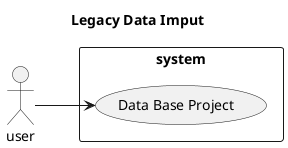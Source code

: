 @startuml
title Legacy Data Imput
left to right direction
actor user as user
rectangle system {
usecase "Data Base Project " as UC1
}
user -->UC1

@enduml